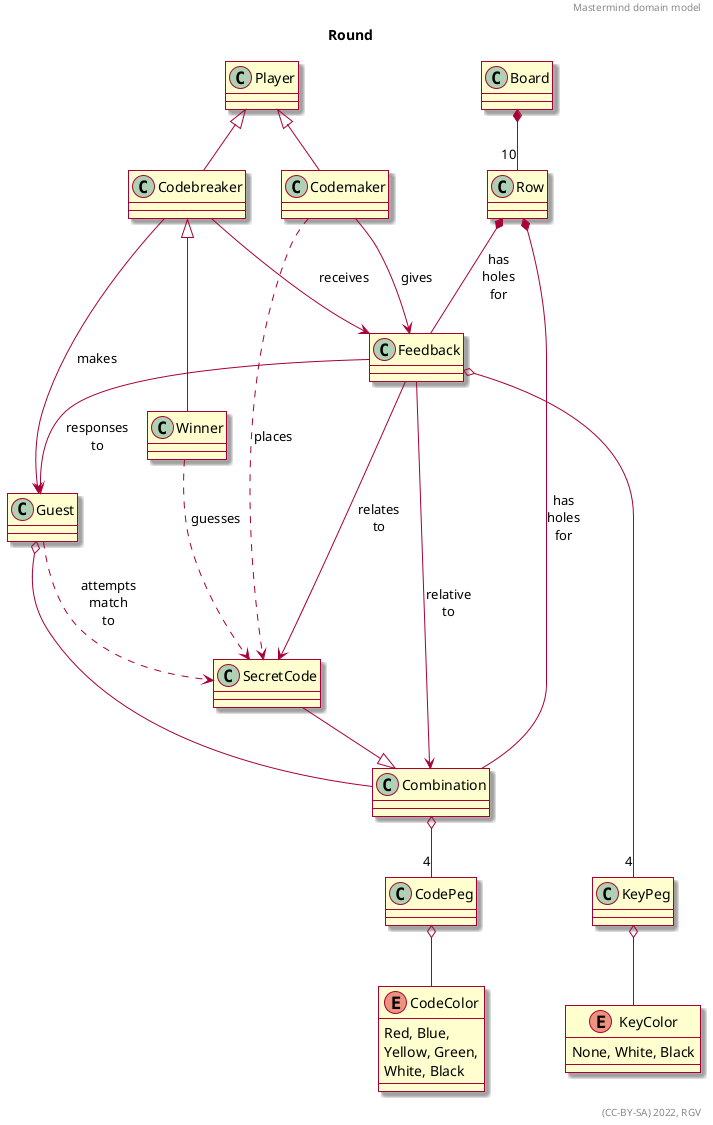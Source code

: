 ﻿@startuml
skin rose

header Mastermind domain model
title Round
right footer (CC-BY-SA) 2022, RGV

class Guest
class Feedback
class SecretCode
class Winner
class CodePeg
class KeyPeg
class Codemaker
class Codebreaker
class Board
class Row
class Player
class Combination
enum CodeColor{
Red, Blue,
Yellow, Green,
White, Black 
}
enum KeyColor{
None, White, Black
}

SecretCode --|> Combination
Combination o-- "4" CodePeg
CodePeg o-- CodeColor

Winner ..> SecretCode : guesses
Codemaker ..> SecretCode : places
Codebreaker --> Guest : makes
Guest ..> SecretCode : attempts\nmatch\nto

Winner -u-|> Codebreaker
Codebreaker -u-|> Player
Codemaker -u-|> Player
Codemaker --> Feedback : gives
Codebreaker --> Feedback : receives

Feedback o----- "4" KeyPeg
KeyPeg o-- KeyColor

Board *-- "10" Row
Row *-- Combination : has\nholes\nfor
Row *-- Feedback : has\nholes\nfor

Feedback --> SecretCode : relates\nto
Feedback --> Combination : relative\nto

Guest o-- Combination
Feedback --> Guest : responses\nto


@enduml